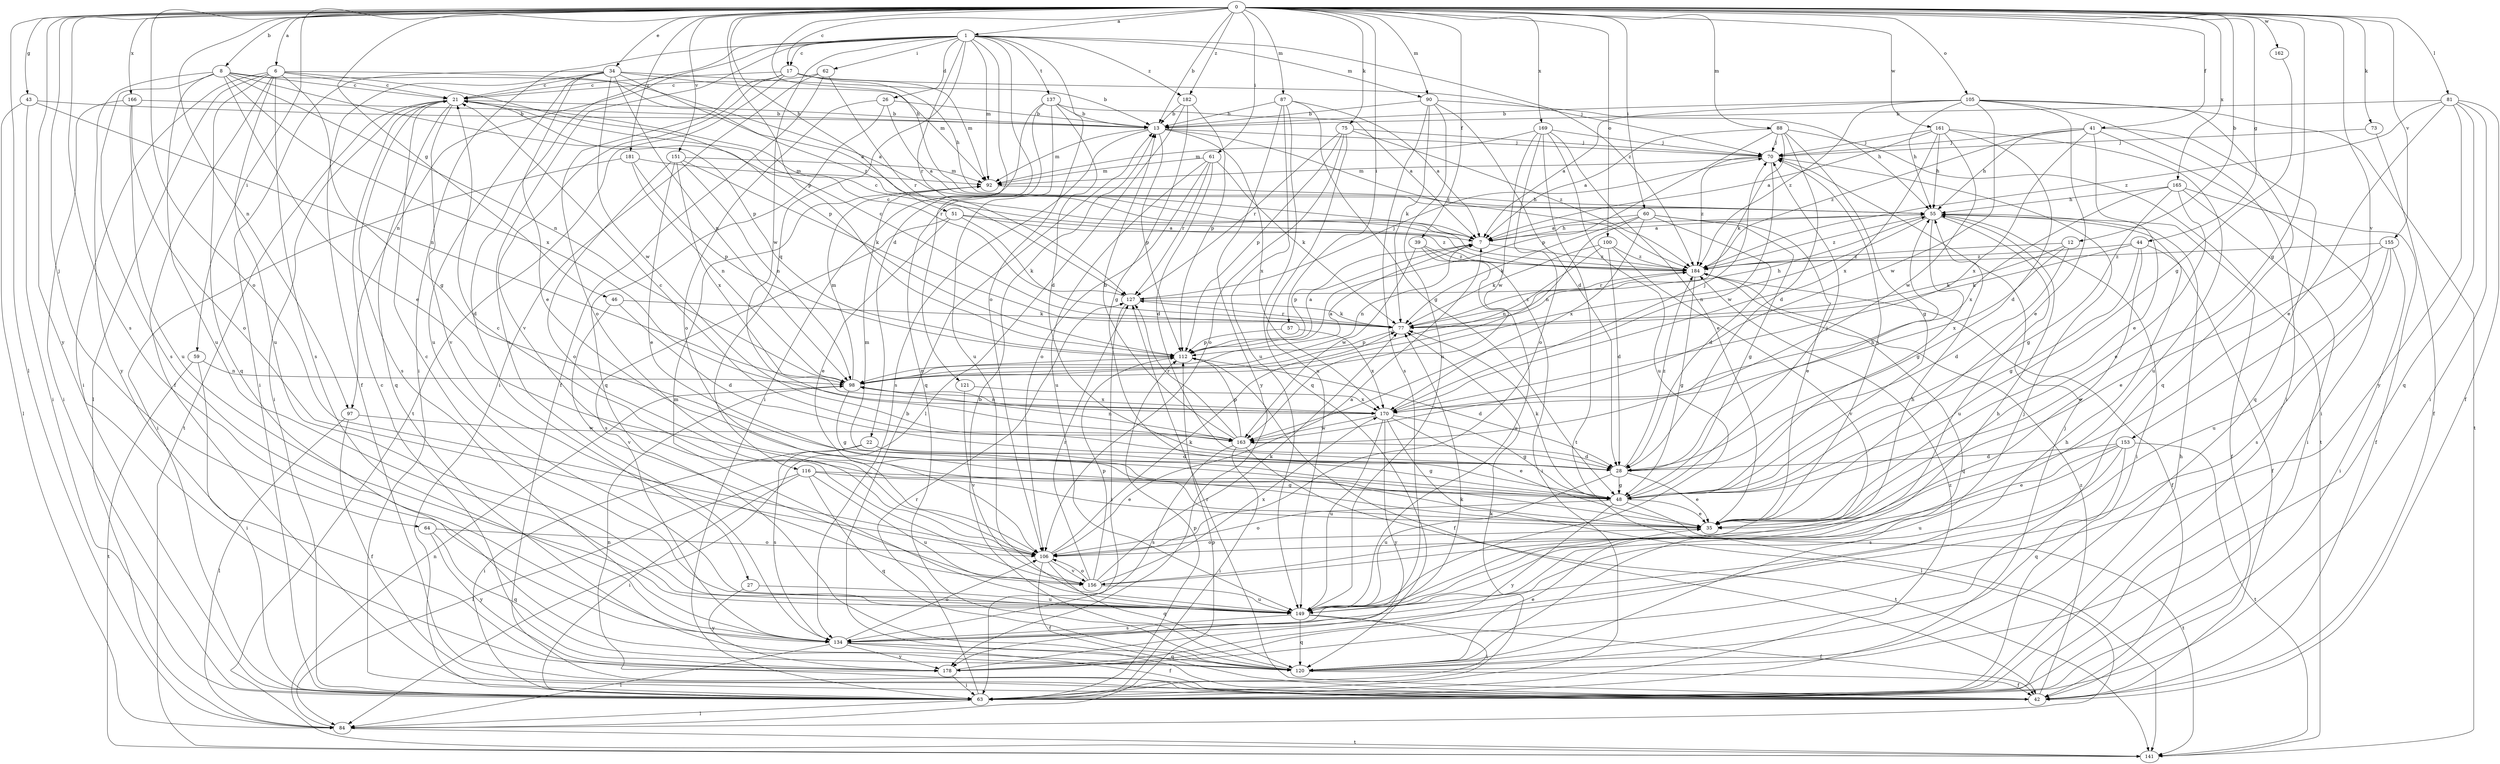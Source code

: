 strict digraph  {
0;
1;
6;
7;
8;
12;
13;
17;
21;
22;
26;
27;
28;
34;
35;
39;
41;
42;
43;
44;
46;
48;
51;
55;
57;
59;
60;
61;
62;
63;
64;
70;
73;
75;
77;
81;
84;
87;
88;
90;
92;
97;
98;
100;
105;
106;
112;
116;
120;
121;
127;
134;
137;
141;
149;
151;
153;
155;
156;
161;
162;
163;
165;
166;
169;
170;
178;
181;
182;
184;
0 -> 1  [label=a];
0 -> 6  [label=a];
0 -> 8  [label=b];
0 -> 12  [label=b];
0 -> 13  [label=b];
0 -> 17  [label=c];
0 -> 34  [label=e];
0 -> 39  [label=f];
0 -> 41  [label=f];
0 -> 43  [label=g];
0 -> 44  [label=g];
0 -> 46  [label=g];
0 -> 48  [label=g];
0 -> 51  [label=h];
0 -> 55  [label=h];
0 -> 57  [label=i];
0 -> 59  [label=i];
0 -> 60  [label=i];
0 -> 61  [label=i];
0 -> 64  [label=j];
0 -> 73  [label=k];
0 -> 75  [label=k];
0 -> 81  [label=l];
0 -> 84  [label=l];
0 -> 87  [label=m];
0 -> 88  [label=m];
0 -> 90  [label=m];
0 -> 97  [label=n];
0 -> 100  [label=o];
0 -> 105  [label=o];
0 -> 106  [label=o];
0 -> 112  [label=p];
0 -> 134  [label=s];
0 -> 151  [label=v];
0 -> 153  [label=v];
0 -> 155  [label=v];
0 -> 161  [label=w];
0 -> 162  [label=w];
0 -> 165  [label=x];
0 -> 166  [label=x];
0 -> 169  [label=x];
0 -> 178  [label=y];
0 -> 181  [label=z];
0 -> 182  [label=z];
1 -> 17  [label=c];
1 -> 22  [label=d];
1 -> 26  [label=d];
1 -> 27  [label=d];
1 -> 62  [label=i];
1 -> 63  [label=i];
1 -> 90  [label=m];
1 -> 92  [label=m];
1 -> 97  [label=n];
1 -> 106  [label=o];
1 -> 116  [label=q];
1 -> 121  [label=r];
1 -> 127  [label=r];
1 -> 134  [label=s];
1 -> 137  [label=t];
1 -> 163  [label=w];
1 -> 182  [label=z];
1 -> 184  [label=z];
6 -> 7  [label=a];
6 -> 21  [label=c];
6 -> 42  [label=f];
6 -> 48  [label=g];
6 -> 63  [label=i];
6 -> 84  [label=l];
6 -> 112  [label=p];
6 -> 120  [label=q];
6 -> 134  [label=s];
6 -> 149  [label=u];
7 -> 55  [label=h];
7 -> 98  [label=n];
7 -> 112  [label=p];
7 -> 184  [label=z];
8 -> 7  [label=a];
8 -> 21  [label=c];
8 -> 35  [label=e];
8 -> 98  [label=n];
8 -> 112  [label=p];
8 -> 134  [label=s];
8 -> 149  [label=u];
8 -> 170  [label=x];
8 -> 178  [label=y];
12 -> 28  [label=d];
12 -> 77  [label=k];
12 -> 170  [label=x];
12 -> 184  [label=z];
13 -> 70  [label=j];
13 -> 92  [label=m];
13 -> 112  [label=p];
13 -> 134  [label=s];
13 -> 170  [label=x];
13 -> 184  [label=z];
17 -> 21  [label=c];
17 -> 55  [label=h];
17 -> 70  [label=j];
17 -> 92  [label=m];
17 -> 106  [label=o];
17 -> 141  [label=t];
17 -> 156  [label=v];
21 -> 13  [label=b];
21 -> 63  [label=i];
21 -> 120  [label=q];
21 -> 134  [label=s];
21 -> 141  [label=t];
21 -> 156  [label=v];
22 -> 28  [label=d];
22 -> 48  [label=g];
22 -> 63  [label=i];
22 -> 134  [label=s];
26 -> 7  [label=a];
26 -> 13  [label=b];
26 -> 106  [label=o];
26 -> 120  [label=q];
27 -> 149  [label=u];
27 -> 178  [label=y];
28 -> 21  [label=c];
28 -> 35  [label=e];
28 -> 48  [label=g];
28 -> 55  [label=h];
28 -> 149  [label=u];
28 -> 184  [label=z];
34 -> 13  [label=b];
34 -> 21  [label=c];
34 -> 35  [label=e];
34 -> 42  [label=f];
34 -> 63  [label=i];
34 -> 92  [label=m];
34 -> 98  [label=n];
34 -> 149  [label=u];
34 -> 163  [label=w];
34 -> 184  [label=z];
35 -> 70  [label=j];
35 -> 106  [label=o];
39 -> 63  [label=i];
39 -> 149  [label=u];
39 -> 163  [label=w];
39 -> 184  [label=z];
41 -> 35  [label=e];
41 -> 55  [label=h];
41 -> 63  [label=i];
41 -> 70  [label=j];
41 -> 120  [label=q];
41 -> 170  [label=x];
41 -> 184  [label=z];
42 -> 13  [label=b];
42 -> 98  [label=n];
42 -> 127  [label=r];
42 -> 184  [label=z];
43 -> 13  [label=b];
43 -> 63  [label=i];
43 -> 84  [label=l];
43 -> 98  [label=n];
44 -> 42  [label=f];
44 -> 48  [label=g];
44 -> 77  [label=k];
44 -> 106  [label=o];
44 -> 184  [label=z];
46 -> 28  [label=d];
46 -> 77  [label=k];
46 -> 156  [label=v];
48 -> 35  [label=e];
48 -> 70  [label=j];
48 -> 77  [label=k];
48 -> 92  [label=m];
48 -> 106  [label=o];
48 -> 141  [label=t];
48 -> 178  [label=y];
51 -> 7  [label=a];
51 -> 35  [label=e];
51 -> 77  [label=k];
51 -> 134  [label=s];
51 -> 184  [label=z];
55 -> 7  [label=a];
55 -> 42  [label=f];
55 -> 48  [label=g];
55 -> 63  [label=i];
55 -> 98  [label=n];
55 -> 149  [label=u];
55 -> 184  [label=z];
57 -> 112  [label=p];
57 -> 170  [label=x];
59 -> 63  [label=i];
59 -> 98  [label=n];
59 -> 141  [label=t];
60 -> 7  [label=a];
60 -> 28  [label=d];
60 -> 35  [label=e];
60 -> 48  [label=g];
60 -> 77  [label=k];
60 -> 98  [label=n];
60 -> 170  [label=x];
61 -> 28  [label=d];
61 -> 77  [label=k];
61 -> 92  [label=m];
61 -> 106  [label=o];
61 -> 127  [label=r];
61 -> 149  [label=u];
62 -> 21  [label=c];
62 -> 42  [label=f];
62 -> 63  [label=i];
62 -> 127  [label=r];
63 -> 55  [label=h];
63 -> 70  [label=j];
63 -> 77  [label=k];
63 -> 84  [label=l];
63 -> 112  [label=p];
63 -> 127  [label=r];
63 -> 184  [label=z];
64 -> 106  [label=o];
64 -> 120  [label=q];
64 -> 178  [label=y];
70 -> 92  [label=m];
70 -> 163  [label=w];
70 -> 184  [label=z];
73 -> 42  [label=f];
73 -> 70  [label=j];
75 -> 70  [label=j];
75 -> 106  [label=o];
75 -> 112  [label=p];
75 -> 127  [label=r];
75 -> 149  [label=u];
75 -> 184  [label=z];
77 -> 21  [label=c];
77 -> 55  [label=h];
77 -> 112  [label=p];
77 -> 127  [label=r];
77 -> 184  [label=z];
81 -> 13  [label=b];
81 -> 35  [label=e];
81 -> 42  [label=f];
81 -> 63  [label=i];
81 -> 120  [label=q];
81 -> 178  [label=y];
81 -> 184  [label=z];
84 -> 98  [label=n];
84 -> 112  [label=p];
84 -> 141  [label=t];
87 -> 7  [label=a];
87 -> 13  [label=b];
87 -> 48  [label=g];
87 -> 120  [label=q];
87 -> 149  [label=u];
87 -> 178  [label=y];
88 -> 7  [label=a];
88 -> 28  [label=d];
88 -> 48  [label=g];
88 -> 70  [label=j];
88 -> 77  [label=k];
88 -> 112  [label=p];
88 -> 141  [label=t];
90 -> 13  [label=b];
90 -> 28  [label=d];
90 -> 55  [label=h];
90 -> 77  [label=k];
90 -> 134  [label=s];
90 -> 149  [label=u];
92 -> 55  [label=h];
97 -> 42  [label=f];
97 -> 84  [label=l];
97 -> 163  [label=w];
98 -> 7  [label=a];
98 -> 48  [label=g];
98 -> 92  [label=m];
98 -> 170  [label=x];
100 -> 28  [label=d];
100 -> 77  [label=k];
100 -> 98  [label=n];
100 -> 156  [label=v];
100 -> 184  [label=z];
105 -> 7  [label=a];
105 -> 13  [label=b];
105 -> 35  [label=e];
105 -> 55  [label=h];
105 -> 63  [label=i];
105 -> 120  [label=q];
105 -> 141  [label=t];
105 -> 163  [label=w];
105 -> 184  [label=z];
106 -> 7  [label=a];
106 -> 21  [label=c];
106 -> 42  [label=f];
106 -> 77  [label=k];
106 -> 120  [label=q];
106 -> 156  [label=v];
112 -> 7  [label=a];
112 -> 28  [label=d];
112 -> 42  [label=f];
112 -> 98  [label=n];
116 -> 35  [label=e];
116 -> 48  [label=g];
116 -> 63  [label=i];
116 -> 84  [label=l];
116 -> 120  [label=q];
116 -> 149  [label=u];
120 -> 13  [label=b];
120 -> 35  [label=e];
120 -> 42  [label=f];
120 -> 70  [label=j];
121 -> 156  [label=v];
121 -> 170  [label=x];
127 -> 21  [label=c];
127 -> 63  [label=i];
127 -> 70  [label=j];
127 -> 77  [label=k];
134 -> 42  [label=f];
134 -> 84  [label=l];
134 -> 106  [label=o];
134 -> 120  [label=q];
134 -> 178  [label=y];
137 -> 7  [label=a];
137 -> 13  [label=b];
137 -> 28  [label=d];
137 -> 63  [label=i];
137 -> 120  [label=q];
137 -> 149  [label=u];
149 -> 21  [label=c];
149 -> 42  [label=f];
149 -> 55  [label=h];
149 -> 63  [label=i];
149 -> 92  [label=m];
149 -> 120  [label=q];
149 -> 134  [label=s];
151 -> 35  [label=e];
151 -> 77  [label=k];
151 -> 92  [label=m];
151 -> 98  [label=n];
151 -> 106  [label=o];
151 -> 170  [label=x];
153 -> 28  [label=d];
153 -> 35  [label=e];
153 -> 120  [label=q];
153 -> 134  [label=s];
153 -> 141  [label=t];
153 -> 149  [label=u];
155 -> 35  [label=e];
155 -> 63  [label=i];
155 -> 134  [label=s];
155 -> 149  [label=u];
155 -> 184  [label=z];
156 -> 55  [label=h];
156 -> 77  [label=k];
156 -> 106  [label=o];
156 -> 112  [label=p];
156 -> 127  [label=r];
156 -> 149  [label=u];
156 -> 170  [label=x];
161 -> 7  [label=a];
161 -> 28  [label=d];
161 -> 55  [label=h];
161 -> 70  [label=j];
161 -> 149  [label=u];
161 -> 163  [label=w];
161 -> 170  [label=x];
162 -> 48  [label=g];
163 -> 13  [label=b];
163 -> 28  [label=d];
163 -> 63  [label=i];
163 -> 98  [label=n];
163 -> 112  [label=p];
163 -> 127  [label=r];
163 -> 134  [label=s];
163 -> 141  [label=t];
165 -> 35  [label=e];
165 -> 42  [label=f];
165 -> 48  [label=g];
165 -> 55  [label=h];
165 -> 63  [label=i];
165 -> 170  [label=x];
166 -> 13  [label=b];
166 -> 63  [label=i];
166 -> 106  [label=o];
166 -> 149  [label=u];
169 -> 35  [label=e];
169 -> 70  [label=j];
169 -> 92  [label=m];
169 -> 106  [label=o];
169 -> 141  [label=t];
169 -> 149  [label=u];
169 -> 163  [label=w];
170 -> 35  [label=e];
170 -> 48  [label=g];
170 -> 70  [label=j];
170 -> 84  [label=l];
170 -> 98  [label=n];
170 -> 149  [label=u];
170 -> 163  [label=w];
170 -> 178  [label=y];
178 -> 21  [label=c];
178 -> 55  [label=h];
178 -> 63  [label=i];
178 -> 77  [label=k];
181 -> 63  [label=i];
181 -> 92  [label=m];
181 -> 98  [label=n];
181 -> 112  [label=p];
182 -> 13  [label=b];
182 -> 48  [label=g];
182 -> 84  [label=l];
182 -> 112  [label=p];
184 -> 21  [label=c];
184 -> 42  [label=f];
184 -> 48  [label=g];
184 -> 120  [label=q];
184 -> 127  [label=r];
}
